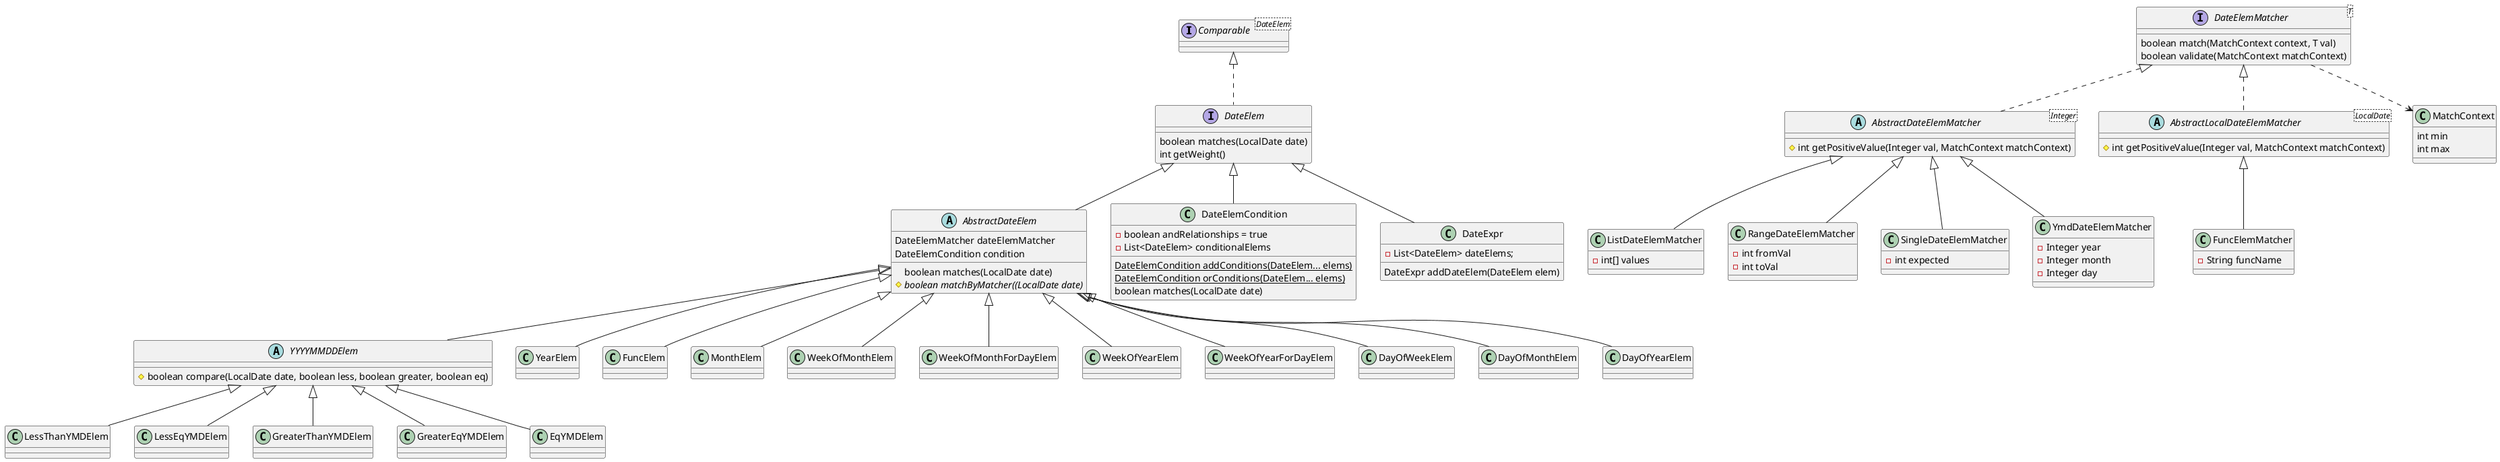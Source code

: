 @startuml
'https://plantuml.com/class-diagram

interface Comparable<DateElem>
interface DateElem {
    boolean matches(LocalDate date)
    int getWeight()
}
Comparable <|.. DateElem
abstract class AbstractDateElem {
    DateElemMatcher dateElemMatcher
    DateElemCondition condition
    boolean matches(LocalDate date)
    {abstract} #boolean matchByMatcher((LocalDate date)
}
class DateElemCondition {
    -boolean andRelationships = true
    -List<DateElem> conditionalElems
    {static} DateElemCondition addConditions(DateElem... elems)
    {static} DateElemCondition orConditions(DateElem... elems)
    boolean matches(LocalDate date)
}
interface DateElemMatcher<T> {
    boolean match(MatchContext context, T val)
    boolean validate(MatchContext matchContext)
}
abstract class AbstractDateElemMatcher<Integer> {
    #int getPositiveValue(Integer val, MatchContext matchContext)
}
abstract class AbstractLocalDateElemMatcher<LocalDate> {
    #int getPositiveValue(Integer val, MatchContext matchContext)
}
class ListDateElemMatcher {
    -int[] values
}
class RangeDateElemMatcher {
    -int fromVal
    -int toVal
}
class SingleDateElemMatcher {
    -int expected
}
class FuncElemMatcher {
    -String funcName
}
class YmdDateElemMatcher {
    -Integer year
    -Integer month
    -Integer day
}
DateElemMatcher ..> MatchContext
AbstractDateElemMatcher <|-- ListDateElemMatcher
AbstractDateElemMatcher <|-- RangeDateElemMatcher
AbstractDateElemMatcher <|-- SingleDateElemMatcher
AbstractDateElemMatcher <|-- YmdDateElemMatcher
AbstractLocalDateElemMatcher <|-- FuncElemMatcher

DateElemMatcher <|.. AbstractDateElemMatcher
DateElemMatcher <|.. AbstractLocalDateElemMatcher
class MatchContext {
    int min
    int max
}
DateElem <|-- AbstractDateElem
DateElem <|-- DateElemCondition
abstract class YYYYMMDDElem {
    #boolean compare(LocalDate date, boolean less, boolean greater, boolean eq)
}

class DateExpr {
    - List<DateElem> dateElems;
    DateExpr addDateElem(DateElem elem)
}
DateElem <|-- DateExpr

AbstractDateElem <|-- YYYYMMDDElem

class YearElem
class FuncElem
class MonthElem
class WeekOfMonthElem
class WeekOfMonthForDayElem
class WeekOfYearElem
class WeekOfYearForDayElem
class DayOfWeekElem
class DayOfMonthElem
class DayOfYearElem
AbstractDateElem <|-- YearElem
AbstractDateElem <|-- FuncElem
AbstractDateElem <|-- MonthElem
AbstractDateElem <|-- WeekOfMonthElem
AbstractDateElem <|-- WeekOfMonthForDayElem
AbstractDateElem <|-- WeekOfYearElem
AbstractDateElem <|-- WeekOfYearForDayElem
AbstractDateElem <|-- DayOfWeekElem
AbstractDateElem <|-- DayOfMonthElem
AbstractDateElem <|-- DayOfYearElem

class LessThanYMDElem
class LessEqYMDElem
class GreaterThanYMDElem
class GreaterEqYMDElem
class EqYMDElem
YYYYMMDDElem <|-- LessThanYMDElem
YYYYMMDDElem <|-- LessEqYMDElem
YYYYMMDDElem <|-- GreaterThanYMDElem
YYYYMMDDElem <|-- GreaterEqYMDElem
YYYYMMDDElem <|-- EqYMDElem

@enduml